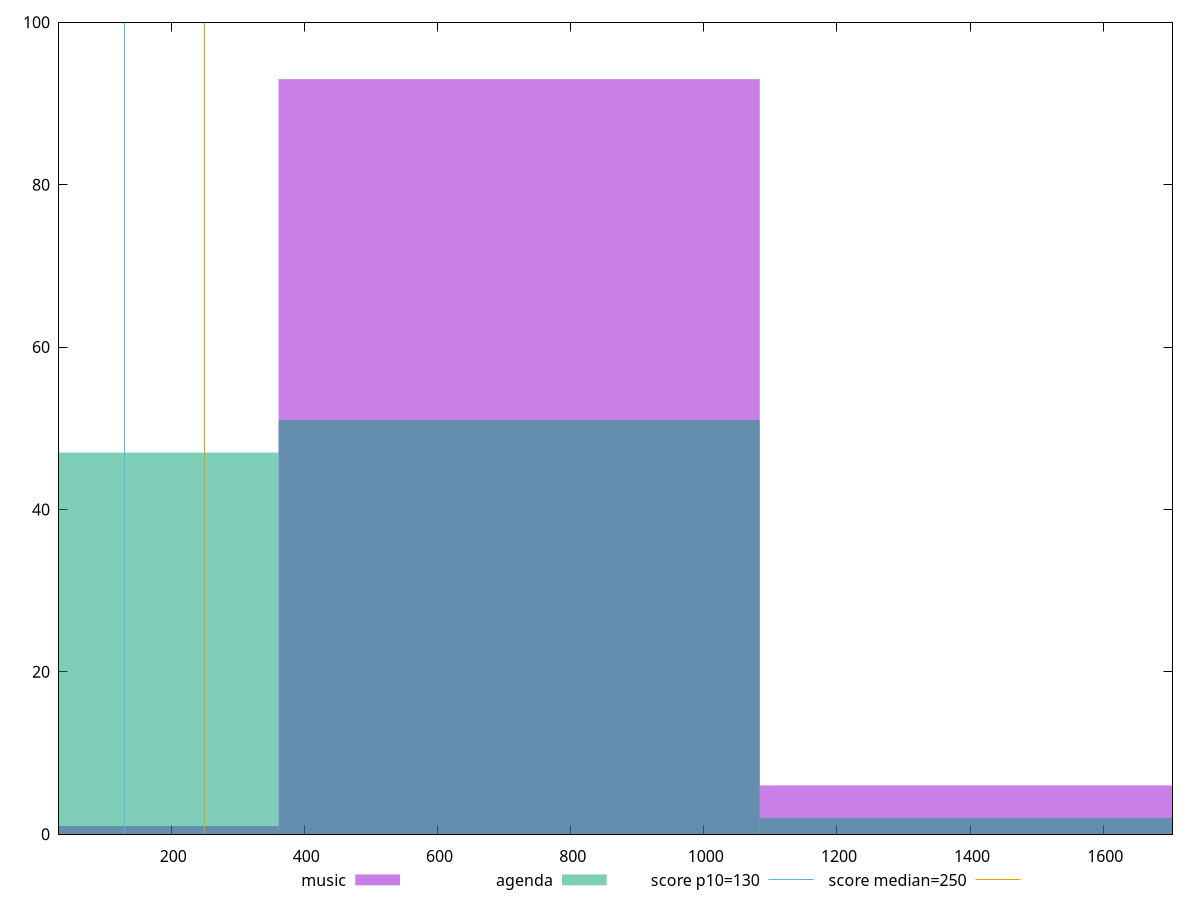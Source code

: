 reset

$music <<EOF
722.7041694776872 93
1445.4083389553743 6
0 1
EOF

$agenda <<EOF
722.7041694776872 51
0 47
1445.4083389553743 2
EOF

set key outside below
set boxwidth 722.7041694776872
set xrange [31.5:1704.0000000000018]
set yrange [0:100]
set trange [0:100]
set style fill transparent solid 0.5 noborder

set parametric
set terminal svg size 640, 500 enhanced background rgb 'white'
set output "reports/report_00028_2021-02-24T12-49-42.674Z/max-potential-fid/comparison/histogram/0_vs_1.svg"

plot $music title "music" with boxes, \
     $agenda title "agenda" with boxes, \
     130,t title "score p10=130", \
     250,t title "score median=250"

reset
